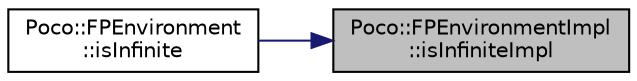 digraph "Poco::FPEnvironmentImpl::isInfiniteImpl"
{
 // LATEX_PDF_SIZE
  edge [fontname="Helvetica",fontsize="10",labelfontname="Helvetica",labelfontsize="10"];
  node [fontname="Helvetica",fontsize="10",shape=record];
  rankdir="RL";
  Node1 [label="Poco::FPEnvironmentImpl\l::isInfiniteImpl",height=0.2,width=0.4,color="black", fillcolor="grey75", style="filled", fontcolor="black",tooltip=" "];
  Node1 -> Node2 [dir="back",color="midnightblue",fontsize="10",style="solid"];
  Node2 [label="Poco::FPEnvironment\l::isInfinite",height=0.2,width=0.4,color="black", fillcolor="white", style="filled",URL="$classPoco_1_1FPEnvironment.html#a45e52a15633eeeb93675c3682e877858",tooltip="Returns the current rounding mode."];
}
